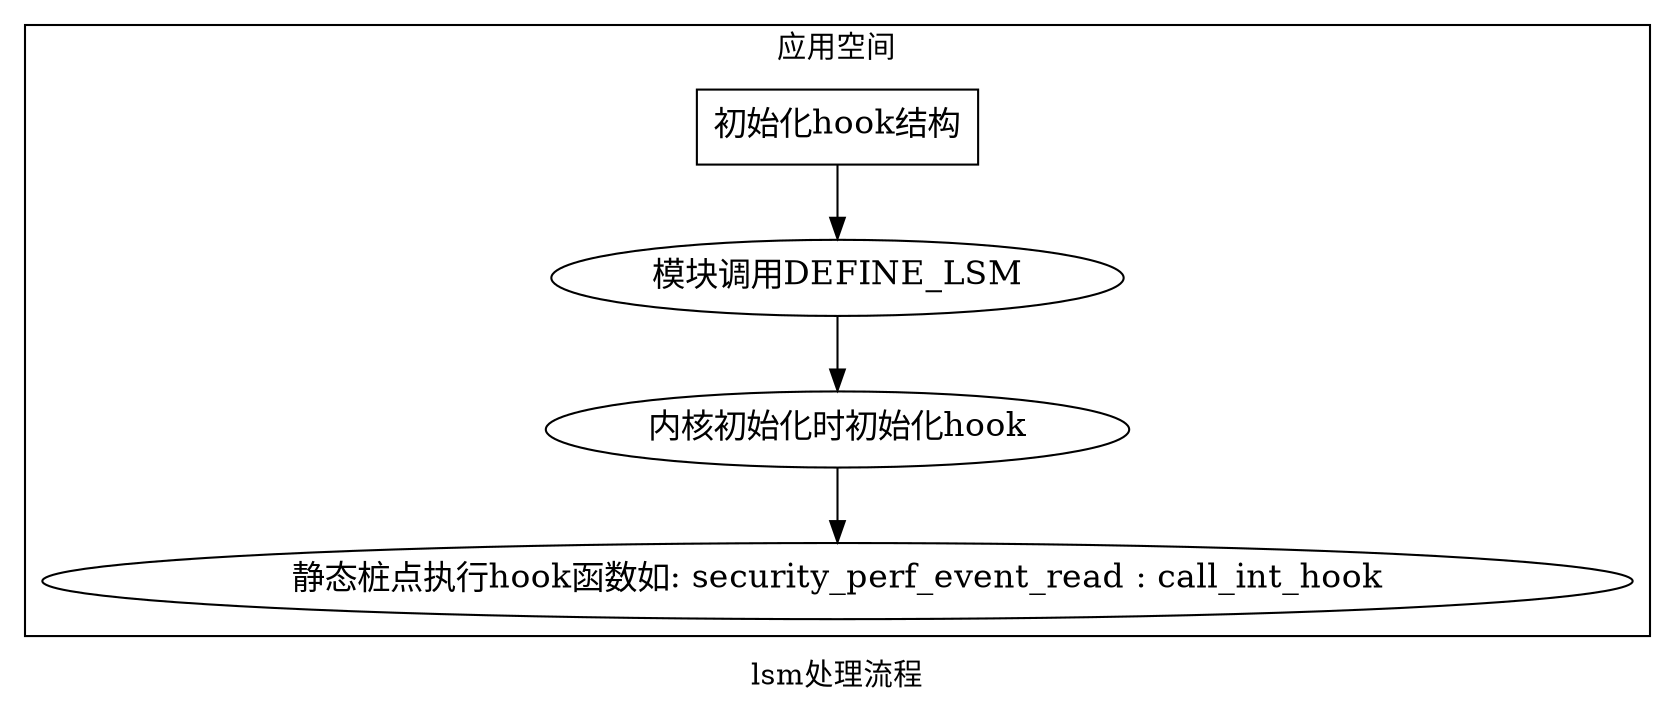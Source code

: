 digraph G {
  	concentrate=True;
  	rankdir="TB";
  	node [shape=record];

	node [
	fontsize = "16"
	shape = "ellipse"
	];
	label = "lsm处理流程"
	
	subgraph cluster_0 {
		rankdir="LR"
		label = "应用空间";
		color = black;
		
		A[shape = rect,label = "初始化hook结构"];
		B[label = "模块调用DEFINE_LSM"];
		C[label = "内核初始化时初始化hook"]; 
		D[label = "静态桩点执行hook函数如: security_perf_event_read : call_int_hook"];
		
		A -> B -> C -> D;

		
	}
	
	
}
